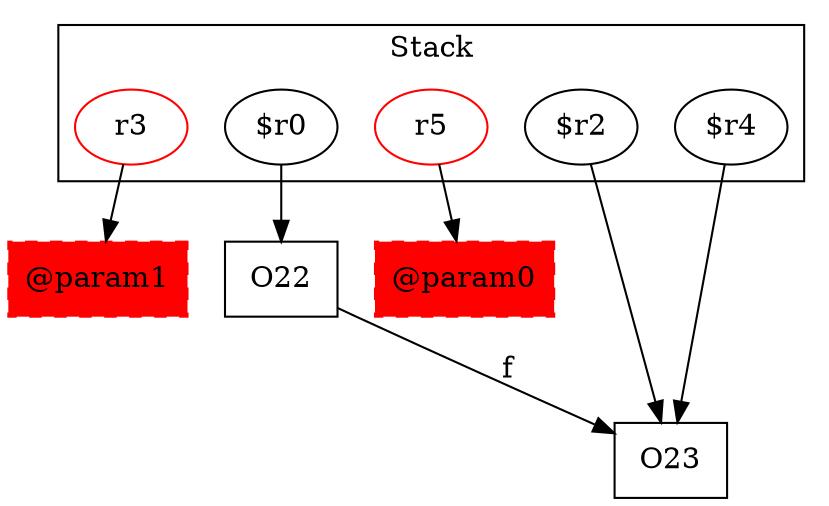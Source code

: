 digraph sample {
  rankDir="LR";
  subgraph cluster_0 {
    label="Stack"
    "r3"; "$r0"; "r5"; "$r2"; "$r4"; 
  }
  "r3" -> { "@param1"[shape=box]};
  "$r0" -> { O22[shape=box]};
  "r5" -> { "@param0"[shape=box]};
  "$r2" -> { O23[shape=box]};
  "$r4" -> { O23[shape=box]};
  "@param1"[shape=box, style="filled,dashed"];
  "@param0"[shape=box, style="filled,dashed"];
  O22 -> O23[label="f", weight="0.2"]
  r3[color="red"];
  r5[color="red"];
  "@param1"[color="red"];
  "@param0"[color="red"];
}
